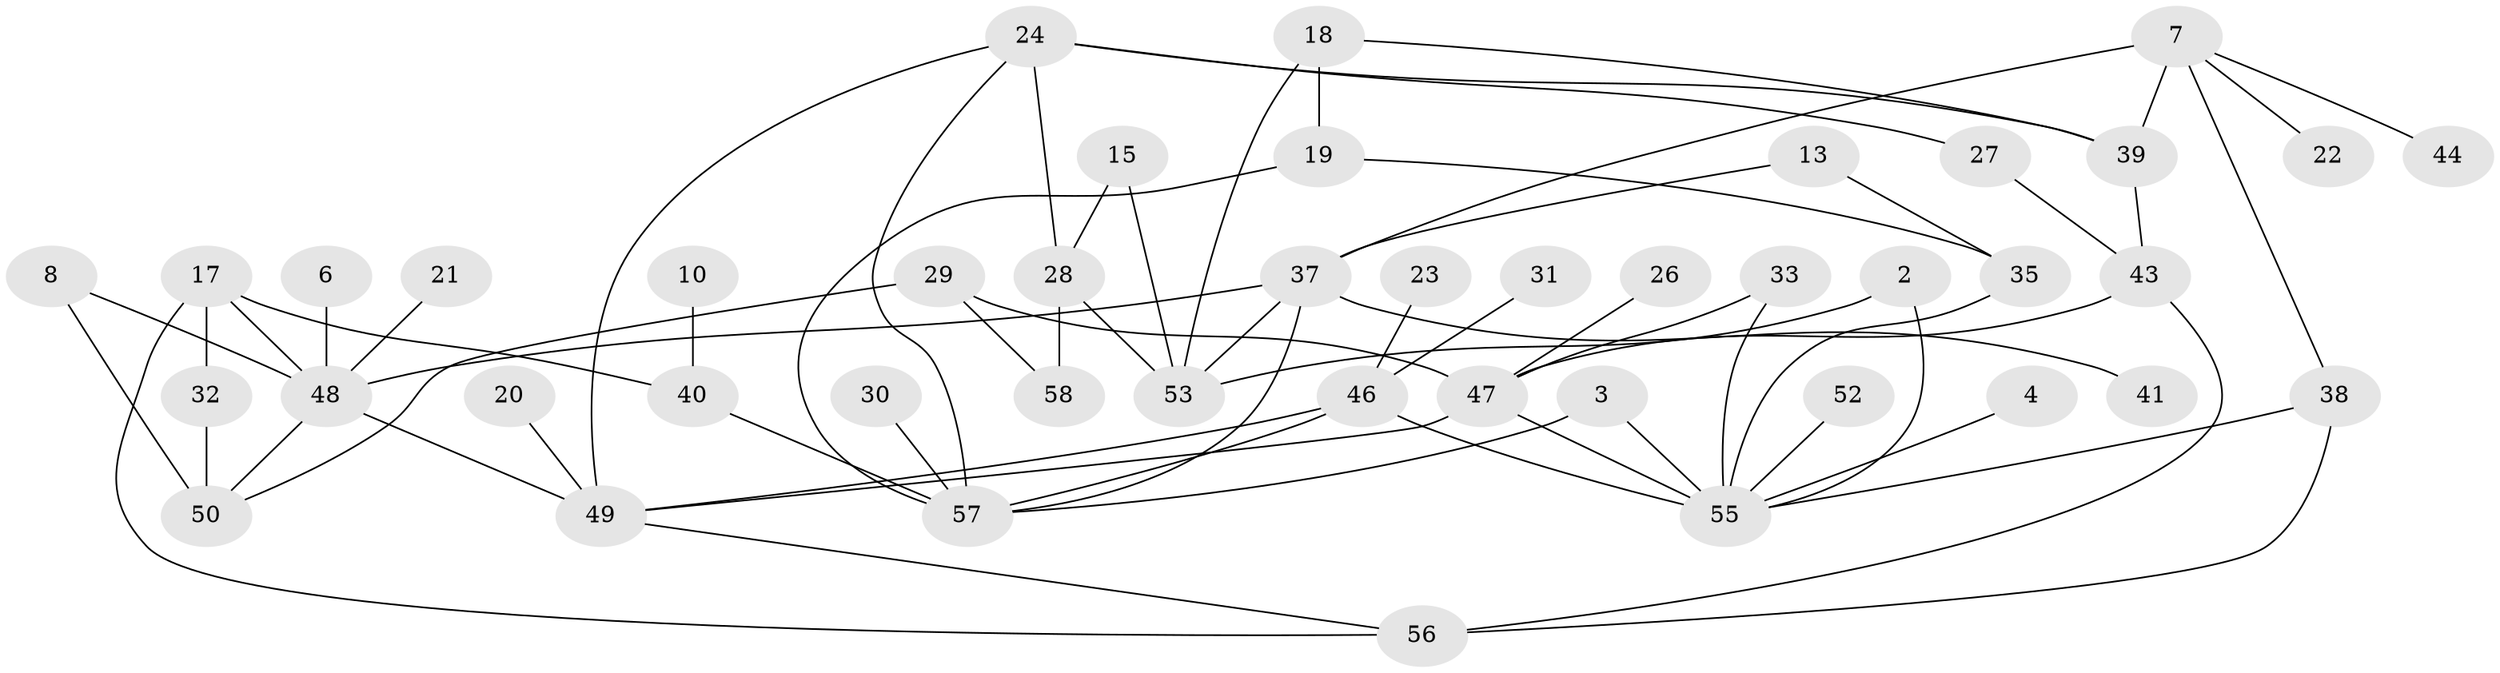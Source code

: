 // original degree distribution, {6: 0.034782608695652174, 2: 0.3130434782608696, 0: 0.12173913043478261, 4: 0.09565217391304348, 3: 0.20869565217391303, 1: 0.1826086956521739, 5: 0.043478260869565216}
// Generated by graph-tools (version 1.1) at 2025/25/03/09/25 03:25:23]
// undirected, 44 vertices, 67 edges
graph export_dot {
graph [start="1"]
  node [color=gray90,style=filled];
  2;
  3;
  4;
  6;
  7;
  8;
  10;
  13;
  15;
  17;
  18;
  19;
  20;
  21;
  22;
  23;
  24;
  26;
  27;
  28;
  29;
  30;
  31;
  32;
  33;
  35;
  37;
  38;
  39;
  40;
  41;
  43;
  44;
  46;
  47;
  48;
  49;
  50;
  52;
  53;
  55;
  56;
  57;
  58;
  2 -- 53 [weight=1.0];
  2 -- 55 [weight=1.0];
  3 -- 55 [weight=1.0];
  3 -- 57 [weight=1.0];
  4 -- 55 [weight=1.0];
  6 -- 48 [weight=1.0];
  7 -- 22 [weight=1.0];
  7 -- 37 [weight=2.0];
  7 -- 38 [weight=1.0];
  7 -- 39 [weight=1.0];
  7 -- 44 [weight=1.0];
  8 -- 48 [weight=1.0];
  8 -- 50 [weight=2.0];
  10 -- 40 [weight=1.0];
  13 -- 35 [weight=1.0];
  13 -- 37 [weight=1.0];
  15 -- 28 [weight=1.0];
  15 -- 53 [weight=1.0];
  17 -- 32 [weight=1.0];
  17 -- 40 [weight=2.0];
  17 -- 48 [weight=1.0];
  17 -- 56 [weight=1.0];
  18 -- 19 [weight=1.0];
  18 -- 39 [weight=1.0];
  18 -- 53 [weight=1.0];
  19 -- 35 [weight=1.0];
  19 -- 57 [weight=1.0];
  20 -- 49 [weight=1.0];
  21 -- 48 [weight=1.0];
  23 -- 46 [weight=1.0];
  24 -- 27 [weight=1.0];
  24 -- 28 [weight=1.0];
  24 -- 39 [weight=1.0];
  24 -- 49 [weight=1.0];
  24 -- 57 [weight=1.0];
  26 -- 47 [weight=1.0];
  27 -- 43 [weight=1.0];
  28 -- 53 [weight=1.0];
  28 -- 58 [weight=1.0];
  29 -- 47 [weight=1.0];
  29 -- 50 [weight=1.0];
  29 -- 58 [weight=1.0];
  30 -- 57 [weight=1.0];
  31 -- 46 [weight=1.0];
  32 -- 50 [weight=1.0];
  33 -- 47 [weight=1.0];
  33 -- 55 [weight=1.0];
  35 -- 55 [weight=1.0];
  37 -- 41 [weight=1.0];
  37 -- 48 [weight=1.0];
  37 -- 53 [weight=1.0];
  37 -- 57 [weight=1.0];
  38 -- 55 [weight=1.0];
  38 -- 56 [weight=1.0];
  39 -- 43 [weight=1.0];
  40 -- 57 [weight=1.0];
  43 -- 47 [weight=1.0];
  43 -- 56 [weight=1.0];
  46 -- 49 [weight=1.0];
  46 -- 55 [weight=1.0];
  46 -- 57 [weight=1.0];
  47 -- 49 [weight=1.0];
  47 -- 55 [weight=2.0];
  48 -- 49 [weight=2.0];
  48 -- 50 [weight=1.0];
  49 -- 56 [weight=1.0];
  52 -- 55 [weight=1.0];
}
